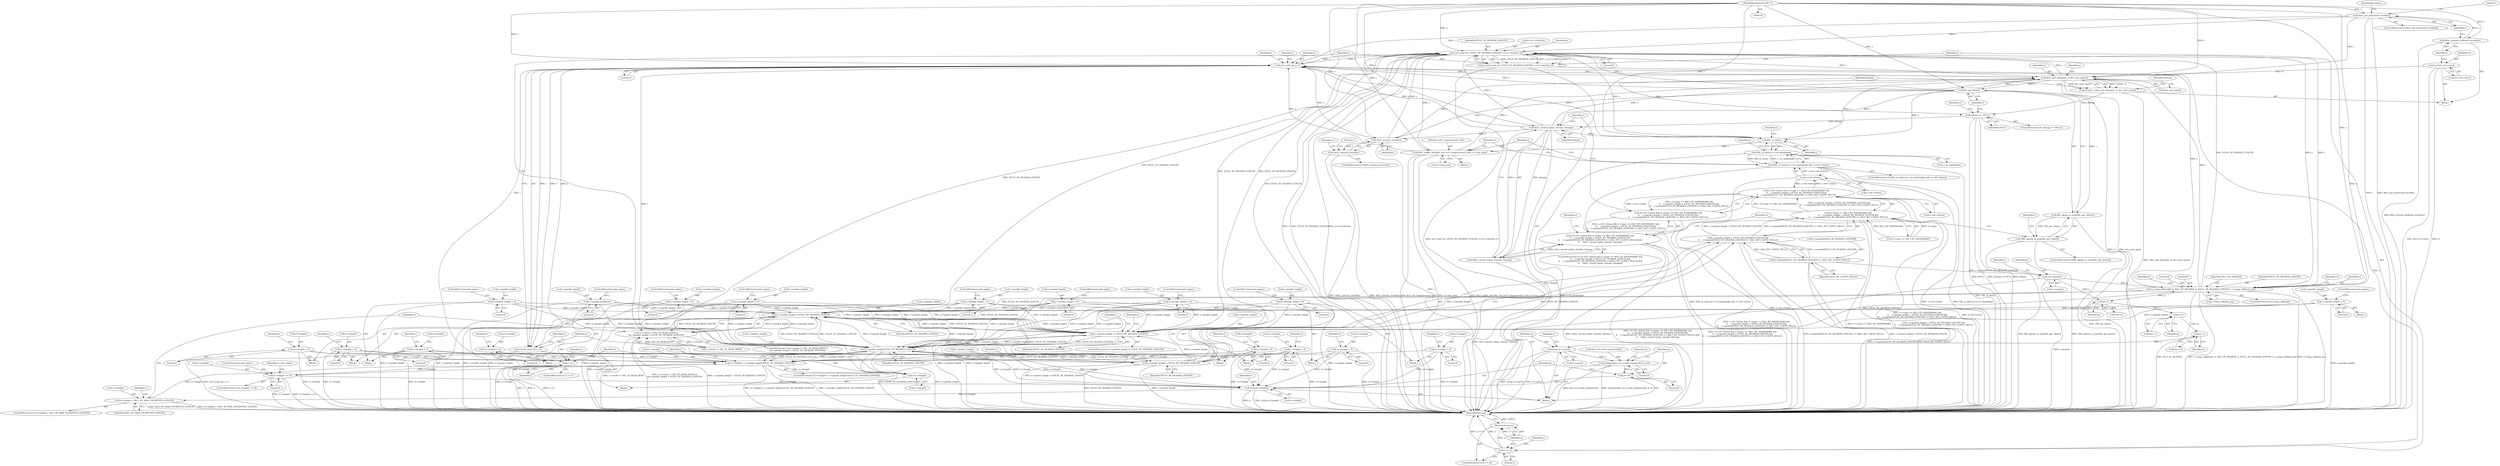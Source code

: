 digraph "1_openssl_103b171d8fc282ef435f8de9afbf7782e312961f_0@API" {
"1000176" [label="(Call,ssl3_read_n(s, DTLS1_RT_HEADER_LENGTH, s->s3->rbuf.len, 0))"];
"1000360" [label="(Call,ssl3_read_n(s,i,i,1))"];
"1000156" [label="(Call,dtls1_get_processed_record(s))"];
"1000153" [label="(Call,dtls1_process_buffered_records(s))"];
"1000131" [label="(MethodParameterIn,SSL *s)"];
"1000220" [label="(Call,s->msg_callback(0, 0, SSL3_RT_HEADER, p, DTLS1_RT_HEADER_LENGTH, s, s->msg_callback_arg))"];
"1000211" [label="(Call,p=s->packet)"];
"1000436" [label="(Call,s->packet[DTLS1_RT_HEADER_LENGTH] == SSL3_MT_CLIENT_HELLO)"];
"1000194" [label="(Call,s->packet_length != DTLS1_RT_HEADER_LENGTH)"];
"1000375" [label="(Call,s->packet_length = 0)"];
"1000200" [label="(Call,s->packet_length = 0)"];
"1000168" [label="(Call,s->packet_length < DTLS1_RT_HEADER_LENGTH)"];
"1000347" [label="(Call,s->packet_length-DTLS1_RT_HEADER_LENGTH)"];
"1000431" [label="(Call,s->packet_length > DTLS1_RT_HEADER_LENGTH)"];
"1000500" [label="(Call,s->packet_length = 0)"];
"1000296" [label="(Call,s->packet_length = 0)"];
"1000516" [label="(Call,s->packet_length = 0)"];
"1000453" [label="(Call,s->packet_length=0)"];
"1000336" [label="(Call,s->packet_length = 0)"];
"1000403" [label="(Call,s->packet_length = 0)"];
"1000318" [label="(Call,s->packet_length = 0)"];
"1000176" [label="(Call,ssl3_read_n(s, DTLS1_RT_HEADER_LENGTH, s->s3->rbuf.len, 0))"];
"1000472" [label="(Call,SSL_in_init(s))"];
"1000412" [label="(Call,SSL_get_rbio(s))"];
"1000388" [label="(Call,dtls1_get_bitmap(s, rr, &is_next_epoch))"];
"1000484" [label="(Call,dtls1_buffer_record(s, &(s->d1->unprocessed_rcds), rr->seq_num))"];
"1000508" [label="(Call,dtls1_process_record(s))"];
"1000444" [label="(Call,dtls1_record_replay_check(s, bitmap))"];
"1000394" [label="(Call,bitmap == NULL)"];
"1000386" [label="(Call,bitmap = dtls1_get_bitmap(s, rr, &is_next_epoch))"];
"1000145" [label="(Call,rr= &(s->s3->rrec))"];
"1000353" [label="(Call,i=rr->length)"];
"1000343" [label="(Call,rr->length > s->packet_length-DTLS1_RT_HEADER_LENGTH)"];
"1000325" [label="(Call,rr->length > SSL3_RT_MAX_ENCRYPTED_LENGTH)"];
"1000273" [label="(Call,n2s(p,rr->length))"];
"1000270" [label="(Call,p+=6)"];
"1000259" [label="(Call,memcpy(&(s->s3->read_sequence[2]), p, 6))"];
"1000254" [label="(Call,n2s(p,rr->epoch))"];
"1000245" [label="(Call,p++)"];
"1000240" [label="(Call,p++)"];
"1000235" [label="(Call,p++)"];
"1000460" [label="(Call,rr->length == 0)"];
"1000291" [label="(Call,rr->length = 0)"];
"1000495" [label="(Call,rr->length = 0)"];
"1000331" [label="(Call,rr->length = 0)"];
"1000448" [label="(Call,rr->length = 0)"];
"1000511" [label="(Call,rr->length = 0)"];
"1000313" [label="(Call,rr->length = 0)"];
"1000398" [label="(Call,rr->length = 0)"];
"1000370" [label="(Call,rr->length = 0)"];
"1000174" [label="(Call,n=ssl3_read_n(s, DTLS1_RT_HEADER_LENGTH, s->s3->rbuf.len, 0))"];
"1000188" [label="(Call,n <= 0)"];
"1000191" [label="(Return,return(n);)"];
"1000162" [label="(Call,(s->rstate != SSL_ST_READ_BODY) ||\n\t\t(s->packet_length < DTLS1_RT_HEADER_LENGTH))"];
"1000358" [label="(Call,n=ssl3_read_n(s,i,i,1))"];
"1000366" [label="(Call,n != i)"];
"1000443" [label="(Call,!dtls1_record_replay_check(s, bitmap))"];
"1000416" [label="(Call,!(s->d1->listen && rr->type == SSL3_RT_HANDSHAKE &&\n\t\t    s->packet_length > DTLS1_RT_HEADER_LENGTH &&\n\t\t    s->packet[DTLS1_RT_HEADER_LENGTH] == SSL3_MT_CLIENT_HELLO) &&\n\t\t    !dtls1_record_replay_check(s, bitmap))"];
"1000471" [label="(Call,SSL_in_init(s) || s->in_handshake)"];
"1000470" [label="(Call,(SSL_in_init(s) || s->in_handshake) && !s->d1->listen)"];
"1000507" [label="(Call,!dtls1_process_record(s))"];
"1000411" [label="(Call,BIO_dgram_is_sctp(SSL_get_rbio(s)))"];
"1000410" [label="(Call,!BIO_dgram_is_sctp(SSL_get_rbio(s)))"];
"1000430" [label="(Call,s->packet_length > DTLS1_RT_HEADER_LENGTH &&\n\t\t    s->packet[DTLS1_RT_HEADER_LENGTH] == SSL3_MT_CLIENT_HELLO)"];
"1000424" [label="(Call,rr->type == SSL3_RT_HANDSHAKE &&\n\t\t    s->packet_length > DTLS1_RT_HEADER_LENGTH &&\n\t\t    s->packet[DTLS1_RT_HEADER_LENGTH] == SSL3_MT_CLIENT_HELLO)"];
"1000418" [label="(Call,s->d1->listen && rr->type == SSL3_RT_HANDSHAKE &&\n\t\t    s->packet_length > DTLS1_RT_HEADER_LENGTH &&\n\t\t    s->packet[DTLS1_RT_HEADER_LENGTH] == SSL3_MT_CLIENT_HELLO)"];
"1000417" [label="(Call,!(s->d1->listen && rr->type == SSL3_RT_HANDSHAKE &&\n\t\t    s->packet_length > DTLS1_RT_HEADER_LENGTH &&\n\t\t    s->packet[DTLS1_RT_HEADER_LENGTH] == SSL3_MT_CLIENT_HELLO))"];
"1000477" [label="(Call,!s->d1->listen)"];
"1000292" [label="(Call,rr->length)"];
"1000509" [label="(Identifier,s)"];
"1000326" [label="(Call,rr->length)"];
"1000467" [label="(Identifier,is_next_epoch)"];
"1000486" [label="(Call,&(s->d1->unprocessed_rcds))"];
"1000445" [label="(Identifier,s)"];
"1000464" [label="(Literal,0)"];
"1000220" [label="(Call,s->msg_callback(0, 0, SSL3_RT_HEADER, p, DTLS1_RT_HEADER_LENGTH, s, s->msg_callback_arg))"];
"1000462" [label="(Identifier,rr)"];
"1000362" [label="(Identifier,i)"];
"1000186" [label="(Literal,0)"];
"1000314" [label="(Call,rr->length)"];
"1000232" [label="(Identifier,rr)"];
"1000273" [label="(Call,n2s(p,rr->length))"];
"1000212" [label="(Identifier,p)"];
"1000386" [label="(Call,bitmap = dtls1_get_bitmap(s, rr, &is_next_epoch))"];
"1000270" [label="(Call,p+=6)"];
"1000380" [label="(ControlStructure,goto again;)"];
"1000301" [label="(ControlStructure,goto again;)"];
"1000213" [label="(Call,s->packet)"];
"1000505" [label="(ControlStructure,goto again;)"];
"1000156" [label="(Call,dtls1_get_processed_record(s))"];
"1000468" [label="(Block,)"];
"1000290" [label="(Block,)"];
"1000271" [label="(Identifier,p)"];
"1000390" [label="(Identifier,rr)"];
"1000404" [label="(Call,s->packet_length)"];
"1000211" [label="(Call,p=s->packet)"];
"1000146" [label="(Identifier,rr)"];
"1000460" [label="(Call,rr->length == 0)"];
"1000178" [label="(Identifier,DTLS1_RT_HEADER_LENGTH)"];
"1000511" [label="(Call,rr->length = 0)"];
"1000240" [label="(Call,p++)"];
"1000402" [label="(Literal,0)"];
"1000410" [label="(Call,!BIO_dgram_is_sctp(SSL_get_rbio(s)))"];
"1000461" [label="(Call,rr->length)"];
"1000344" [label="(Call,rr->length)"];
"1000162" [label="(Call,(s->rstate != SSL_ST_READ_BODY) ||\n\t\t(s->packet_length < DTLS1_RT_HEADER_LENGTH))"];
"1000470" [label="(Call,(SSL_in_init(s) || s->in_handshake) && !s->d1->listen)"];
"1000275" [label="(Call,rr->length)"];
"1000241" [label="(Identifier,p)"];
"1000454" [label="(Call,s->packet_length)"];
"1000195" [label="(Call,s->packet_length)"];
"1000154" [label="(Identifier,s)"];
"1000179" [label="(Call,s->s3->rbuf.len)"];
"1000176" [label="(Call,ssl3_read_n(s, DTLS1_RT_HEADER_LENGTH, s->s3->rbuf.len, 0))"];
"1000510" [label="(Block,)"];
"1000132" [label="(Block,)"];
"1000313" [label="(Call,rr->length = 0)"];
"1000447" [label="(Block,)"];
"1000145" [label="(Call,rr= &(s->s3->rrec))"];
"1000234" [label="(Call,*(p++))"];
"1000431" [label="(Call,s->packet_length > DTLS1_RT_HEADER_LENGTH)"];
"1000484" [label="(Call,dtls1_buffer_record(s, &(s->d1->unprocessed_rcds), rr->seq_num))"];
"1000395" [label="(Identifier,bitmap)"];
"1000379" [label="(Literal,0)"];
"1000352" [label="(Block,)"];
"1000236" [label="(Identifier,p)"];
"1000227" [label="(Call,s->msg_callback_arg)"];
"1000325" [label="(Call,rr->length > SSL3_RT_MAX_ENCRYPTED_LENGTH)"];
"1000512" [label="(Call,rr->length)"];
"1000319" [label="(Call,s->packet_length)"];
"1000495" [label="(Call,rr->length = 0)"];
"1000473" [label="(Identifier,s)"];
"1000335" [label="(Literal,0)"];
"1000177" [label="(Identifier,s)"];
"1000367" [label="(Identifier,n)"];
"1000446" [label="(Identifier,bitmap)"];
"1000297" [label="(Call,s->packet_length)"];
"1000291" [label="(Call,rr->length = 0)"];
"1000331" [label="(Call,rr->length = 0)"];
"1000398" [label="(Call,rr->length = 0)"];
"1000256" [label="(Call,rr->epoch)"];
"1000483" [label="(Block,)"];
"1000496" [label="(Call,rr->length)"];
"1000371" [label="(Call,rr->length)"];
"1000205" [label="(ControlStructure,goto again;)"];
"1000513" [label="(Identifier,rr)"];
"1000458" [label="(ControlStructure,goto again;)"];
"1000323" [label="(ControlStructure,goto again;)"];
"1000443" [label="(Call,!dtls1_record_replay_check(s, bitmap))"];
"1000189" [label="(Identifier,n)"];
"1000453" [label="(Call,s->packet_length=0)"];
"1000520" [label="(Literal,0)"];
"1000340" [label="(Literal,0)"];
"1000432" [label="(Call,s->packet_length)"];
"1000161" [label="(ControlStructure,if (\t(s->rstate != SSL_ST_READ_BODY) ||\n\t\t(s->packet_length < DTLS1_RT_HEADER_LENGTH)))"];
"1000457" [label="(Literal,0)"];
"1000160" [label="(JumpTarget,again:)"];
"1000216" [label="(ControlStructure,if (s->msg_callback))"];
"1000169" [label="(Call,s->packet_length)"];
"1000492" [label="(Call,rr->seq_num)"];
"1000200" [label="(Call,s->packet_length = 0)"];
"1000264" [label="(Identifier,s)"];
"1000477" [label="(Call,!s->d1->listen)"];
"1000245" [label="(Call,p++)"];
"1000375" [label="(Call,s->packet_length = 0)"];
"1000452" [label="(Literal,0)"];
"1000341" [label="(ControlStructure,goto again;)"];
"1000168" [label="(Call,s->packet_length < DTLS1_RT_HEADER_LENGTH)"];
"1000407" [label="(Literal,0)"];
"1000400" [label="(Identifier,rr)"];
"1000244" [label="(Call,*(p++))"];
"1000383" [label="(Identifier,s)"];
"1000272" [label="(Literal,6)"];
"1000226" [label="(Identifier,s)"];
"1000365" [label="(ControlStructure,if ( n != i))"];
"1000343" [label="(Call,rr->length > s->packet_length-DTLS1_RT_HEADER_LENGTH)"];
"1000192" [label="(Identifier,n)"];
"1000260" [label="(Call,&(s->s3->read_sequence[2]))"];
"1000361" [label="(Identifier,s)"];
"1000405" [label="(Identifier,s)"];
"1000521" [label="(ControlStructure,goto again;)"];
"1000351" [label="(Identifier,DTLS1_RT_HEADER_LENGTH)"];
"1000523" [label="(Literal,1)"];
"1000425" [label="(Call,rr->type == SSL3_RT_HANDSHAKE)"];
"1000318" [label="(Call,s->packet_length = 0)"];
"1000296" [label="(Call,s->packet_length = 0)"];
"1000444" [label="(Call,dtls1_record_replay_check(s, bitmap))"];
"1000436" [label="(Call,s->packet[DTLS1_RT_HEADER_LENGTH] == SSL3_MT_CLIENT_HELLO)"];
"1000348" [label="(Call,s->packet_length)"];
"1000497" [label="(Identifier,rr)"];
"1000387" [label="(Identifier,bitmap)"];
"1000175" [label="(Identifier,n)"];
"1000370" [label="(Call,rr->length = 0)"];
"1000224" [label="(Identifier,p)"];
"1000437" [label="(Call,s->packet[DTLS1_RT_HEADER_LENGTH])"];
"1000330" [label="(Block,)"];
"1000345" [label="(Identifier,rr)"];
"1000475" [label="(Identifier,s)"];
"1000281" [label="(Identifier,s)"];
"1000360" [label="(Call,ssl3_read_n(s,i,i,1))"];
"1000372" [label="(Identifier,rr)"];
"1000222" [label="(Literal,0)"];
"1000517" [label="(Call,s->packet_length)"];
"1000448" [label="(Call,rr->length = 0)"];
"1000155" [label="(ControlStructure,if (dtls1_get_processed_record(s)))"];
"1000157" [label="(Identifier,s)"];
"1000204" [label="(Literal,0)"];
"1000485" [label="(Identifier,s)"];
"1000190" [label="(Literal,0)"];
"1000359" [label="(Identifier,n)"];
"1000474" [label="(Call,s->in_handshake)"];
"1000480" [label="(Identifier,s)"];
"1000337" [label="(Call,s->packet_length)"];
"1000465" [label="(ControlStructure,goto again;)"];
"1000449" [label="(Call,rr->length)"];
"1000147" [label="(Call,&(s->s3->rrec))"];
"1000354" [label="(Identifier,i)"];
"1000393" [label="(ControlStructure,if ( bitmap == NULL))"];
"1000376" [label="(Call,s->packet_length)"];
"1000320" [label="(Identifier,s)"];
"1000409" [label="(ControlStructure,if (!BIO_dgram_is_sctp(SSL_get_rbio(s))))"];
"1000153" [label="(Call,dtls1_process_buffered_records(s))"];
"1000300" [label="(Literal,0)"];
"1000131" [label="(MethodParameterIn,SSL *s)"];
"1000421" [label="(Identifier,s)"];
"1000347" [label="(Call,s->packet_length-DTLS1_RT_HEADER_LENGTH)"];
"1000329" [label="(Identifier,SSL3_RT_MAX_ENCRYPTED_LENGTH)"];
"1000269" [label="(Literal,6)"];
"1000338" [label="(Identifier,s)"];
"1000507" [label="(Call,!dtls1_process_record(s))"];
"1000268" [label="(Identifier,p)"];
"1000358" [label="(Call,n=ssl3_read_n(s,i,i,1))"];
"1000368" [label="(Identifier,i)"];
"1000408" [label="(ControlStructure,goto again;)"];
"1000274" [label="(Identifier,p)"];
"1000174" [label="(Call,n=ssl3_read_n(s, DTLS1_RT_HEADER_LENGTH, s->s3->rbuf.len, 0))"];
"1000516" [label="(Call,s->packet_length = 0)"];
"1000524" [label="(MethodReturn,int)"];
"1000417" [label="(Call,!(s->d1->listen && rr->type == SSL3_RT_HANDSHAKE &&\n\t\t    s->packet_length > DTLS1_RT_HEADER_LENGTH &&\n\t\t    s->packet[DTLS1_RT_HEADER_LENGTH] == SSL3_MT_CLIENT_HELLO))"];
"1000317" [label="(Literal,0)"];
"1000336" [label="(Call,s->packet_length = 0)"];
"1000394" [label="(Call,bitmap == NULL)"];
"1000259" [label="(Call,memcpy(&(s->s3->read_sequence[2]), p, 6))"];
"1000208" [label="(Identifier,s)"];
"1000403" [label="(Call,s->packet_length = 0)"];
"1000389" [label="(Identifier,s)"];
"1000342" [label="(ControlStructure,if (rr->length > s->packet_length-DTLS1_RT_HEADER_LENGTH))"];
"1000515" [label="(Literal,0)"];
"1000324" [label="(ControlStructure,if (rr->length > SSL3_RT_MAX_ENCRYPTED_LENGTH))"];
"1000369" [label="(Block,)"];
"1000364" [label="(Literal,1)"];
"1000254" [label="(Call,n2s(p,rr->epoch))"];
"1000439" [label="(Identifier,s)"];
"1000388" [label="(Call,dtls1_get_bitmap(s, rr, &is_next_epoch))"];
"1000188" [label="(Call,n <= 0)"];
"1000198" [label="(Identifier,DTLS1_RT_HEADER_LENGTH)"];
"1000413" [label="(Identifier,s)"];
"1000196" [label="(Identifier,s)"];
"1000355" [label="(Call,rr->length)"];
"1000374" [label="(Literal,0)"];
"1000500" [label="(Call,s->packet_length = 0)"];
"1000221" [label="(Literal,0)"];
"1000246" [label="(Identifier,p)"];
"1000411" [label="(Call,BIO_dgram_is_sctp(SSL_get_rbio(s)))"];
"1000191" [label="(Return,return(n);)"];
"1000424" [label="(Call,rr->type == SSL3_RT_HANDSHAKE &&\n\t\t    s->packet_length > DTLS1_RT_HEADER_LENGTH &&\n\t\t    s->packet[DTLS1_RT_HEADER_LENGTH] == SSL3_MT_CLIENT_HELLO)"];
"1000223" [label="(Identifier,SSL3_RT_HEADER)"];
"1000194" [label="(Call,s->packet_length != DTLS1_RT_HEADER_LENGTH)"];
"1000478" [label="(Call,s->d1->listen)"];
"1000416" [label="(Call,!(s->d1->listen && rr->type == SSL3_RT_HANDSHAKE &&\n\t\t    s->packet_length > DTLS1_RT_HEADER_LENGTH &&\n\t\t    s->packet[DTLS1_RT_HEADER_LENGTH] == SSL3_MT_CLIENT_HELLO) &&\n\t\t    !dtls1_record_replay_check(s, bitmap))"];
"1000332" [label="(Call,rr->length)"];
"1000225" [label="(Identifier,DTLS1_RT_HEADER_LENGTH)"];
"1000518" [label="(Identifier,s)"];
"1000295" [label="(Literal,0)"];
"1000499" [label="(Literal,0)"];
"1000502" [label="(Identifier,s)"];
"1000504" [label="(Literal,0)"];
"1000471" [label="(Call,SSL_in_init(s) || s->in_handshake)"];
"1000353" [label="(Call,i=rr->length)"];
"1000418" [label="(Call,s->d1->listen && rr->type == SSL3_RT_HANDSHAKE &&\n\t\t    s->packet_length > DTLS1_RT_HEADER_LENGTH &&\n\t\t    s->packet[DTLS1_RT_HEADER_LENGTH] == SSL3_MT_CLIENT_HELLO)"];
"1000298" [label="(Identifier,s)"];
"1000312" [label="(Block,)"];
"1000391" [label="(Call,&is_next_epoch)"];
"1000501" [label="(Call,s->packet_length)"];
"1000419" [label="(Call,s->d1->listen)"];
"1000396" [label="(Identifier,NULL)"];
"1000472" [label="(Call,SSL_in_init(s))"];
"1000508" [label="(Call,dtls1_process_record(s))"];
"1000159" [label="(Literal,1)"];
"1000187" [label="(ControlStructure,if (n <= 0))"];
"1000506" [label="(ControlStructure,if (!dtls1_process_record(s)))"];
"1000377" [label="(Identifier,s)"];
"1000255" [label="(Identifier,p)"];
"1000322" [label="(Literal,0)"];
"1000235" [label="(Call,p++)"];
"1000397" [label="(Block,)"];
"1000163" [label="(Call,s->rstate != SSL_ST_READ_BODY)"];
"1000202" [label="(Identifier,s)"];
"1000399" [label="(Call,rr->length)"];
"1000201" [label="(Call,s->packet_length)"];
"1000450" [label="(Identifier,rr)"];
"1000430" [label="(Call,s->packet_length > DTLS1_RT_HEADER_LENGTH &&\n\t\t    s->packet[DTLS1_RT_HEADER_LENGTH] == SSL3_MT_CLIENT_HELLO)"];
"1000412" [label="(Call,SSL_get_rbio(s))"];
"1000469" [label="(ControlStructure,if ((SSL_in_init(s) || s->in_handshake) && !s->d1->listen))"];
"1000455" [label="(Identifier,s)"];
"1000173" [label="(Block,)"];
"1000218" [label="(Identifier,s)"];
"1000333" [label="(Identifier,rr)"];
"1000459" [label="(ControlStructure,if (rr->length == 0))"];
"1000415" [label="(ControlStructure,if (!(s->d1->listen && rr->type == SSL3_RT_HANDSHAKE &&\n\t\t    s->packet_length > DTLS1_RT_HEADER_LENGTH &&\n\t\t    s->packet[DTLS1_RT_HEADER_LENGTH] == SSL3_MT_CLIENT_HELLO) &&\n\t\t    !dtls1_record_replay_check(s, bitmap)))"];
"1000442" [label="(Identifier,SSL3_MT_CLIENT_HELLO)"];
"1000172" [label="(Identifier,DTLS1_RT_HEADER_LENGTH)"];
"1000199" [label="(Block,)"];
"1000363" [label="(Identifier,i)"];
"1000193" [label="(ControlStructure,if (s->packet_length != DTLS1_RT_HEADER_LENGTH))"];
"1000435" [label="(Identifier,DTLS1_RT_HEADER_LENGTH)"];
"1000239" [label="(Call,*(p++))"];
"1000366" [label="(Call,n != i)"];
"1000176" -> "1000174"  [label="AST: "];
"1000176" -> "1000186"  [label="CFG: "];
"1000177" -> "1000176"  [label="AST: "];
"1000178" -> "1000176"  [label="AST: "];
"1000179" -> "1000176"  [label="AST: "];
"1000186" -> "1000176"  [label="AST: "];
"1000174" -> "1000176"  [label="CFG: "];
"1000176" -> "1000524"  [label="DDG: DTLS1_RT_HEADER_LENGTH"];
"1000176" -> "1000524"  [label="DDG: s->s3->rbuf.len"];
"1000176" -> "1000524"  [label="DDG: s"];
"1000176" -> "1000174"  [label="DDG: s"];
"1000176" -> "1000174"  [label="DDG: DTLS1_RT_HEADER_LENGTH"];
"1000176" -> "1000174"  [label="DDG: s->s3->rbuf.len"];
"1000176" -> "1000174"  [label="DDG: 0"];
"1000360" -> "1000176"  [label="DDG: s"];
"1000156" -> "1000176"  [label="DDG: s"];
"1000220" -> "1000176"  [label="DDG: s"];
"1000220" -> "1000176"  [label="DDG: DTLS1_RT_HEADER_LENGTH"];
"1000472" -> "1000176"  [label="DDG: s"];
"1000484" -> "1000176"  [label="DDG: s"];
"1000508" -> "1000176"  [label="DDG: s"];
"1000388" -> "1000176"  [label="DDG: s"];
"1000412" -> "1000176"  [label="DDG: s"];
"1000444" -> "1000176"  [label="DDG: s"];
"1000131" -> "1000176"  [label="DDG: s"];
"1000347" -> "1000176"  [label="DDG: DTLS1_RT_HEADER_LENGTH"];
"1000431" -> "1000176"  [label="DDG: DTLS1_RT_HEADER_LENGTH"];
"1000194" -> "1000176"  [label="DDG: DTLS1_RT_HEADER_LENGTH"];
"1000168" -> "1000176"  [label="DDG: DTLS1_RT_HEADER_LENGTH"];
"1000176" -> "1000194"  [label="DDG: DTLS1_RT_HEADER_LENGTH"];
"1000176" -> "1000220"  [label="DDG: s"];
"1000176" -> "1000360"  [label="DDG: s"];
"1000176" -> "1000388"  [label="DDG: s"];
"1000360" -> "1000358"  [label="AST: "];
"1000360" -> "1000364"  [label="CFG: "];
"1000361" -> "1000360"  [label="AST: "];
"1000362" -> "1000360"  [label="AST: "];
"1000363" -> "1000360"  [label="AST: "];
"1000364" -> "1000360"  [label="AST: "];
"1000358" -> "1000360"  [label="CFG: "];
"1000360" -> "1000358"  [label="DDG: s"];
"1000360" -> "1000358"  [label="DDG: i"];
"1000360" -> "1000358"  [label="DDG: 1"];
"1000156" -> "1000360"  [label="DDG: s"];
"1000220" -> "1000360"  [label="DDG: s"];
"1000472" -> "1000360"  [label="DDG: s"];
"1000484" -> "1000360"  [label="DDG: s"];
"1000508" -> "1000360"  [label="DDG: s"];
"1000388" -> "1000360"  [label="DDG: s"];
"1000412" -> "1000360"  [label="DDG: s"];
"1000444" -> "1000360"  [label="DDG: s"];
"1000131" -> "1000360"  [label="DDG: s"];
"1000353" -> "1000360"  [label="DDG: i"];
"1000360" -> "1000366"  [label="DDG: i"];
"1000360" -> "1000388"  [label="DDG: s"];
"1000156" -> "1000155"  [label="AST: "];
"1000156" -> "1000157"  [label="CFG: "];
"1000157" -> "1000156"  [label="AST: "];
"1000159" -> "1000156"  [label="CFG: "];
"1000160" -> "1000156"  [label="CFG: "];
"1000156" -> "1000524"  [label="DDG: s"];
"1000156" -> "1000524"  [label="DDG: dtls1_get_processed_record(s)"];
"1000153" -> "1000156"  [label="DDG: s"];
"1000131" -> "1000156"  [label="DDG: s"];
"1000156" -> "1000388"  [label="DDG: s"];
"1000153" -> "1000132"  [label="AST: "];
"1000153" -> "1000154"  [label="CFG: "];
"1000154" -> "1000153"  [label="AST: "];
"1000157" -> "1000153"  [label="CFG: "];
"1000153" -> "1000524"  [label="DDG: dtls1_process_buffered_records(s)"];
"1000131" -> "1000153"  [label="DDG: s"];
"1000131" -> "1000130"  [label="AST: "];
"1000131" -> "1000524"  [label="DDG: s"];
"1000131" -> "1000220"  [label="DDG: s"];
"1000131" -> "1000388"  [label="DDG: s"];
"1000131" -> "1000412"  [label="DDG: s"];
"1000131" -> "1000444"  [label="DDG: s"];
"1000131" -> "1000472"  [label="DDG: s"];
"1000131" -> "1000484"  [label="DDG: s"];
"1000131" -> "1000508"  [label="DDG: s"];
"1000220" -> "1000216"  [label="AST: "];
"1000220" -> "1000227"  [label="CFG: "];
"1000221" -> "1000220"  [label="AST: "];
"1000222" -> "1000220"  [label="AST: "];
"1000223" -> "1000220"  [label="AST: "];
"1000224" -> "1000220"  [label="AST: "];
"1000225" -> "1000220"  [label="AST: "];
"1000226" -> "1000220"  [label="AST: "];
"1000227" -> "1000220"  [label="AST: "];
"1000232" -> "1000220"  [label="CFG: "];
"1000220" -> "1000524"  [label="DDG: s->msg_callback_arg"];
"1000220" -> "1000524"  [label="DDG: SSL3_RT_HEADER"];
"1000220" -> "1000524"  [label="DDG: s->msg_callback(0, 0, SSL3_RT_HEADER, p, DTLS1_RT_HEADER_LENGTH, s, s->msg_callback_arg)"];
"1000220" -> "1000168"  [label="DDG: DTLS1_RT_HEADER_LENGTH"];
"1000211" -> "1000220"  [label="DDG: p"];
"1000194" -> "1000220"  [label="DDG: DTLS1_RT_HEADER_LENGTH"];
"1000220" -> "1000235"  [label="DDG: p"];
"1000220" -> "1000347"  [label="DDG: DTLS1_RT_HEADER_LENGTH"];
"1000220" -> "1000388"  [label="DDG: s"];
"1000211" -> "1000173"  [label="AST: "];
"1000211" -> "1000213"  [label="CFG: "];
"1000212" -> "1000211"  [label="AST: "];
"1000213" -> "1000211"  [label="AST: "];
"1000218" -> "1000211"  [label="CFG: "];
"1000211" -> "1000524"  [label="DDG: s->packet"];
"1000436" -> "1000211"  [label="DDG: s->packet[DTLS1_RT_HEADER_LENGTH]"];
"1000211" -> "1000235"  [label="DDG: p"];
"1000436" -> "1000430"  [label="AST: "];
"1000436" -> "1000442"  [label="CFG: "];
"1000437" -> "1000436"  [label="AST: "];
"1000442" -> "1000436"  [label="AST: "];
"1000430" -> "1000436"  [label="CFG: "];
"1000436" -> "1000524"  [label="DDG: SSL3_MT_CLIENT_HELLO"];
"1000436" -> "1000524"  [label="DDG: s->packet[DTLS1_RT_HEADER_LENGTH]"];
"1000436" -> "1000430"  [label="DDG: s->packet[DTLS1_RT_HEADER_LENGTH]"];
"1000436" -> "1000430"  [label="DDG: SSL3_MT_CLIENT_HELLO"];
"1000194" -> "1000193"  [label="AST: "];
"1000194" -> "1000198"  [label="CFG: "];
"1000195" -> "1000194"  [label="AST: "];
"1000198" -> "1000194"  [label="AST: "];
"1000202" -> "1000194"  [label="CFG: "];
"1000208" -> "1000194"  [label="CFG: "];
"1000194" -> "1000524"  [label="DDG: s->packet_length != DTLS1_RT_HEADER_LENGTH"];
"1000194" -> "1000168"  [label="DDG: DTLS1_RT_HEADER_LENGTH"];
"1000375" -> "1000194"  [label="DDG: s->packet_length"];
"1000200" -> "1000194"  [label="DDG: s->packet_length"];
"1000168" -> "1000194"  [label="DDG: s->packet_length"];
"1000347" -> "1000194"  [label="DDG: s->packet_length"];
"1000431" -> "1000194"  [label="DDG: s->packet_length"];
"1000500" -> "1000194"  [label="DDG: s->packet_length"];
"1000296" -> "1000194"  [label="DDG: s->packet_length"];
"1000516" -> "1000194"  [label="DDG: s->packet_length"];
"1000453" -> "1000194"  [label="DDG: s->packet_length"];
"1000336" -> "1000194"  [label="DDG: s->packet_length"];
"1000403" -> "1000194"  [label="DDG: s->packet_length"];
"1000318" -> "1000194"  [label="DDG: s->packet_length"];
"1000194" -> "1000347"  [label="DDG: s->packet_length"];
"1000194" -> "1000347"  [label="DDG: DTLS1_RT_HEADER_LENGTH"];
"1000375" -> "1000369"  [label="AST: "];
"1000375" -> "1000379"  [label="CFG: "];
"1000376" -> "1000375"  [label="AST: "];
"1000379" -> "1000375"  [label="AST: "];
"1000380" -> "1000375"  [label="CFG: "];
"1000375" -> "1000524"  [label="DDG: s->packet_length"];
"1000375" -> "1000168"  [label="DDG: s->packet_length"];
"1000375" -> "1000347"  [label="DDG: s->packet_length"];
"1000200" -> "1000199"  [label="AST: "];
"1000200" -> "1000204"  [label="CFG: "];
"1000201" -> "1000200"  [label="AST: "];
"1000204" -> "1000200"  [label="AST: "];
"1000205" -> "1000200"  [label="CFG: "];
"1000200" -> "1000524"  [label="DDG: s->packet_length"];
"1000200" -> "1000168"  [label="DDG: s->packet_length"];
"1000200" -> "1000347"  [label="DDG: s->packet_length"];
"1000168" -> "1000162"  [label="AST: "];
"1000168" -> "1000172"  [label="CFG: "];
"1000169" -> "1000168"  [label="AST: "];
"1000172" -> "1000168"  [label="AST: "];
"1000162" -> "1000168"  [label="CFG: "];
"1000168" -> "1000524"  [label="DDG: s->packet_length"];
"1000168" -> "1000162"  [label="DDG: s->packet_length"];
"1000168" -> "1000162"  [label="DDG: DTLS1_RT_HEADER_LENGTH"];
"1000347" -> "1000168"  [label="DDG: s->packet_length"];
"1000347" -> "1000168"  [label="DDG: DTLS1_RT_HEADER_LENGTH"];
"1000431" -> "1000168"  [label="DDG: s->packet_length"];
"1000431" -> "1000168"  [label="DDG: DTLS1_RT_HEADER_LENGTH"];
"1000500" -> "1000168"  [label="DDG: s->packet_length"];
"1000296" -> "1000168"  [label="DDG: s->packet_length"];
"1000516" -> "1000168"  [label="DDG: s->packet_length"];
"1000453" -> "1000168"  [label="DDG: s->packet_length"];
"1000336" -> "1000168"  [label="DDG: s->packet_length"];
"1000403" -> "1000168"  [label="DDG: s->packet_length"];
"1000318" -> "1000168"  [label="DDG: s->packet_length"];
"1000168" -> "1000347"  [label="DDG: s->packet_length"];
"1000168" -> "1000347"  [label="DDG: DTLS1_RT_HEADER_LENGTH"];
"1000347" -> "1000343"  [label="AST: "];
"1000347" -> "1000351"  [label="CFG: "];
"1000348" -> "1000347"  [label="AST: "];
"1000351" -> "1000347"  [label="AST: "];
"1000343" -> "1000347"  [label="CFG: "];
"1000347" -> "1000524"  [label="DDG: DTLS1_RT_HEADER_LENGTH"];
"1000347" -> "1000524"  [label="DDG: s->packet_length"];
"1000347" -> "1000343"  [label="DDG: s->packet_length"];
"1000347" -> "1000343"  [label="DDG: DTLS1_RT_HEADER_LENGTH"];
"1000431" -> "1000347"  [label="DDG: s->packet_length"];
"1000431" -> "1000347"  [label="DDG: DTLS1_RT_HEADER_LENGTH"];
"1000500" -> "1000347"  [label="DDG: s->packet_length"];
"1000296" -> "1000347"  [label="DDG: s->packet_length"];
"1000516" -> "1000347"  [label="DDG: s->packet_length"];
"1000453" -> "1000347"  [label="DDG: s->packet_length"];
"1000336" -> "1000347"  [label="DDG: s->packet_length"];
"1000403" -> "1000347"  [label="DDG: s->packet_length"];
"1000318" -> "1000347"  [label="DDG: s->packet_length"];
"1000347" -> "1000431"  [label="DDG: s->packet_length"];
"1000347" -> "1000431"  [label="DDG: DTLS1_RT_HEADER_LENGTH"];
"1000431" -> "1000430"  [label="AST: "];
"1000431" -> "1000435"  [label="CFG: "];
"1000432" -> "1000431"  [label="AST: "];
"1000435" -> "1000431"  [label="AST: "];
"1000439" -> "1000431"  [label="CFG: "];
"1000430" -> "1000431"  [label="CFG: "];
"1000431" -> "1000524"  [label="DDG: s->packet_length"];
"1000431" -> "1000524"  [label="DDG: DTLS1_RT_HEADER_LENGTH"];
"1000431" -> "1000430"  [label="DDG: s->packet_length"];
"1000431" -> "1000430"  [label="DDG: DTLS1_RT_HEADER_LENGTH"];
"1000500" -> "1000468"  [label="AST: "];
"1000500" -> "1000504"  [label="CFG: "];
"1000501" -> "1000500"  [label="AST: "];
"1000504" -> "1000500"  [label="AST: "];
"1000505" -> "1000500"  [label="CFG: "];
"1000500" -> "1000524"  [label="DDG: s->packet_length"];
"1000296" -> "1000290"  [label="AST: "];
"1000296" -> "1000300"  [label="CFG: "];
"1000297" -> "1000296"  [label="AST: "];
"1000300" -> "1000296"  [label="AST: "];
"1000301" -> "1000296"  [label="CFG: "];
"1000296" -> "1000524"  [label="DDG: s->packet_length"];
"1000516" -> "1000510"  [label="AST: "];
"1000516" -> "1000520"  [label="CFG: "];
"1000517" -> "1000516"  [label="AST: "];
"1000520" -> "1000516"  [label="AST: "];
"1000521" -> "1000516"  [label="CFG: "];
"1000516" -> "1000524"  [label="DDG: s->packet_length"];
"1000453" -> "1000447"  [label="AST: "];
"1000453" -> "1000457"  [label="CFG: "];
"1000454" -> "1000453"  [label="AST: "];
"1000457" -> "1000453"  [label="AST: "];
"1000458" -> "1000453"  [label="CFG: "];
"1000453" -> "1000524"  [label="DDG: s->packet_length"];
"1000336" -> "1000330"  [label="AST: "];
"1000336" -> "1000340"  [label="CFG: "];
"1000337" -> "1000336"  [label="AST: "];
"1000340" -> "1000336"  [label="AST: "];
"1000341" -> "1000336"  [label="CFG: "];
"1000336" -> "1000524"  [label="DDG: s->packet_length"];
"1000403" -> "1000397"  [label="AST: "];
"1000403" -> "1000407"  [label="CFG: "];
"1000404" -> "1000403"  [label="AST: "];
"1000407" -> "1000403"  [label="AST: "];
"1000408" -> "1000403"  [label="CFG: "];
"1000403" -> "1000524"  [label="DDG: s->packet_length"];
"1000318" -> "1000312"  [label="AST: "];
"1000318" -> "1000322"  [label="CFG: "];
"1000319" -> "1000318"  [label="AST: "];
"1000322" -> "1000318"  [label="AST: "];
"1000323" -> "1000318"  [label="CFG: "];
"1000318" -> "1000524"  [label="DDG: s->packet_length"];
"1000472" -> "1000471"  [label="AST: "];
"1000472" -> "1000473"  [label="CFG: "];
"1000473" -> "1000472"  [label="AST: "];
"1000475" -> "1000472"  [label="CFG: "];
"1000471" -> "1000472"  [label="CFG: "];
"1000472" -> "1000388"  [label="DDG: s"];
"1000472" -> "1000471"  [label="DDG: s"];
"1000412" -> "1000472"  [label="DDG: s"];
"1000444" -> "1000472"  [label="DDG: s"];
"1000472" -> "1000484"  [label="DDG: s"];
"1000412" -> "1000411"  [label="AST: "];
"1000412" -> "1000413"  [label="CFG: "];
"1000413" -> "1000412"  [label="AST: "];
"1000411" -> "1000412"  [label="CFG: "];
"1000412" -> "1000388"  [label="DDG: s"];
"1000412" -> "1000411"  [label="DDG: s"];
"1000388" -> "1000412"  [label="DDG: s"];
"1000412" -> "1000444"  [label="DDG: s"];
"1000412" -> "1000508"  [label="DDG: s"];
"1000388" -> "1000386"  [label="AST: "];
"1000388" -> "1000391"  [label="CFG: "];
"1000389" -> "1000388"  [label="AST: "];
"1000390" -> "1000388"  [label="AST: "];
"1000391" -> "1000388"  [label="AST: "];
"1000386" -> "1000388"  [label="CFG: "];
"1000388" -> "1000524"  [label="DDG: rr"];
"1000388" -> "1000524"  [label="DDG: &is_next_epoch"];
"1000388" -> "1000386"  [label="DDG: s"];
"1000388" -> "1000386"  [label="DDG: rr"];
"1000388" -> "1000386"  [label="DDG: &is_next_epoch"];
"1000484" -> "1000388"  [label="DDG: s"];
"1000508" -> "1000388"  [label="DDG: s"];
"1000444" -> "1000388"  [label="DDG: s"];
"1000145" -> "1000388"  [label="DDG: rr"];
"1000484" -> "1000483"  [label="AST: "];
"1000484" -> "1000492"  [label="CFG: "];
"1000485" -> "1000484"  [label="AST: "];
"1000486" -> "1000484"  [label="AST: "];
"1000492" -> "1000484"  [label="AST: "];
"1000497" -> "1000484"  [label="CFG: "];
"1000484" -> "1000524"  [label="DDG: &(s->d1->unprocessed_rcds)"];
"1000484" -> "1000524"  [label="DDG: rr->seq_num"];
"1000484" -> "1000524"  [label="DDG: dtls1_buffer_record(s, &(s->d1->unprocessed_rcds), rr->seq_num)"];
"1000508" -> "1000507"  [label="AST: "];
"1000508" -> "1000509"  [label="CFG: "];
"1000509" -> "1000508"  [label="AST: "];
"1000507" -> "1000508"  [label="CFG: "];
"1000508" -> "1000524"  [label="DDG: s"];
"1000508" -> "1000507"  [label="DDG: s"];
"1000444" -> "1000508"  [label="DDG: s"];
"1000444" -> "1000443"  [label="AST: "];
"1000444" -> "1000446"  [label="CFG: "];
"1000445" -> "1000444"  [label="AST: "];
"1000446" -> "1000444"  [label="AST: "];
"1000443" -> "1000444"  [label="CFG: "];
"1000444" -> "1000524"  [label="DDG: bitmap"];
"1000444" -> "1000443"  [label="DDG: s"];
"1000444" -> "1000443"  [label="DDG: bitmap"];
"1000394" -> "1000444"  [label="DDG: bitmap"];
"1000394" -> "1000393"  [label="AST: "];
"1000394" -> "1000396"  [label="CFG: "];
"1000395" -> "1000394"  [label="AST: "];
"1000396" -> "1000394"  [label="AST: "];
"1000400" -> "1000394"  [label="CFG: "];
"1000413" -> "1000394"  [label="CFG: "];
"1000394" -> "1000524"  [label="DDG: NULL"];
"1000394" -> "1000524"  [label="DDG: bitmap == NULL"];
"1000394" -> "1000524"  [label="DDG: bitmap"];
"1000386" -> "1000394"  [label="DDG: bitmap"];
"1000386" -> "1000132"  [label="AST: "];
"1000387" -> "1000386"  [label="AST: "];
"1000395" -> "1000386"  [label="CFG: "];
"1000386" -> "1000524"  [label="DDG: dtls1_get_bitmap(s, rr, &is_next_epoch)"];
"1000145" -> "1000132"  [label="AST: "];
"1000145" -> "1000147"  [label="CFG: "];
"1000146" -> "1000145"  [label="AST: "];
"1000147" -> "1000145"  [label="AST: "];
"1000154" -> "1000145"  [label="CFG: "];
"1000145" -> "1000524"  [label="DDG: rr"];
"1000145" -> "1000524"  [label="DDG: &(s->s3->rrec)"];
"1000353" -> "1000352"  [label="AST: "];
"1000353" -> "1000355"  [label="CFG: "];
"1000354" -> "1000353"  [label="AST: "];
"1000355" -> "1000353"  [label="AST: "];
"1000359" -> "1000353"  [label="CFG: "];
"1000343" -> "1000353"  [label="DDG: rr->length"];
"1000343" -> "1000342"  [label="AST: "];
"1000344" -> "1000343"  [label="AST: "];
"1000354" -> "1000343"  [label="CFG: "];
"1000383" -> "1000343"  [label="CFG: "];
"1000343" -> "1000524"  [label="DDG: rr->length > s->packet_length-DTLS1_RT_HEADER_LENGTH"];
"1000343" -> "1000524"  [label="DDG: s->packet_length-DTLS1_RT_HEADER_LENGTH"];
"1000325" -> "1000343"  [label="DDG: rr->length"];
"1000460" -> "1000343"  [label="DDG: rr->length"];
"1000291" -> "1000343"  [label="DDG: rr->length"];
"1000495" -> "1000343"  [label="DDG: rr->length"];
"1000331" -> "1000343"  [label="DDG: rr->length"];
"1000448" -> "1000343"  [label="DDG: rr->length"];
"1000511" -> "1000343"  [label="DDG: rr->length"];
"1000313" -> "1000343"  [label="DDG: rr->length"];
"1000398" -> "1000343"  [label="DDG: rr->length"];
"1000370" -> "1000343"  [label="DDG: rr->length"];
"1000343" -> "1000460"  [label="DDG: rr->length"];
"1000325" -> "1000324"  [label="AST: "];
"1000325" -> "1000329"  [label="CFG: "];
"1000326" -> "1000325"  [label="AST: "];
"1000329" -> "1000325"  [label="AST: "];
"1000333" -> "1000325"  [label="CFG: "];
"1000345" -> "1000325"  [label="CFG: "];
"1000325" -> "1000524"  [label="DDG: SSL3_RT_MAX_ENCRYPTED_LENGTH"];
"1000325" -> "1000524"  [label="DDG: rr->length > SSL3_RT_MAX_ENCRYPTED_LENGTH"];
"1000273" -> "1000325"  [label="DDG: rr->length"];
"1000273" -> "1000173"  [label="AST: "];
"1000273" -> "1000275"  [label="CFG: "];
"1000274" -> "1000273"  [label="AST: "];
"1000275" -> "1000273"  [label="AST: "];
"1000281" -> "1000273"  [label="CFG: "];
"1000273" -> "1000524"  [label="DDG: p"];
"1000273" -> "1000524"  [label="DDG: n2s(p,rr->length)"];
"1000270" -> "1000273"  [label="DDG: p"];
"1000460" -> "1000273"  [label="DDG: rr->length"];
"1000291" -> "1000273"  [label="DDG: rr->length"];
"1000495" -> "1000273"  [label="DDG: rr->length"];
"1000331" -> "1000273"  [label="DDG: rr->length"];
"1000448" -> "1000273"  [label="DDG: rr->length"];
"1000511" -> "1000273"  [label="DDG: rr->length"];
"1000313" -> "1000273"  [label="DDG: rr->length"];
"1000398" -> "1000273"  [label="DDG: rr->length"];
"1000370" -> "1000273"  [label="DDG: rr->length"];
"1000270" -> "1000173"  [label="AST: "];
"1000270" -> "1000272"  [label="CFG: "];
"1000271" -> "1000270"  [label="AST: "];
"1000272" -> "1000270"  [label="AST: "];
"1000274" -> "1000270"  [label="CFG: "];
"1000259" -> "1000270"  [label="DDG: p"];
"1000259" -> "1000173"  [label="AST: "];
"1000259" -> "1000269"  [label="CFG: "];
"1000260" -> "1000259"  [label="AST: "];
"1000268" -> "1000259"  [label="AST: "];
"1000269" -> "1000259"  [label="AST: "];
"1000271" -> "1000259"  [label="CFG: "];
"1000259" -> "1000524"  [label="DDG: memcpy(&(s->s3->read_sequence[2]), p, 6)"];
"1000259" -> "1000524"  [label="DDG: &(s->s3->read_sequence[2])"];
"1000254" -> "1000259"  [label="DDG: p"];
"1000254" -> "1000173"  [label="AST: "];
"1000254" -> "1000256"  [label="CFG: "];
"1000255" -> "1000254"  [label="AST: "];
"1000256" -> "1000254"  [label="AST: "];
"1000264" -> "1000254"  [label="CFG: "];
"1000254" -> "1000524"  [label="DDG: n2s(p,rr->epoch)"];
"1000254" -> "1000524"  [label="DDG: rr->epoch"];
"1000245" -> "1000254"  [label="DDG: p"];
"1000245" -> "1000244"  [label="AST: "];
"1000245" -> "1000246"  [label="CFG: "];
"1000246" -> "1000245"  [label="AST: "];
"1000244" -> "1000245"  [label="CFG: "];
"1000240" -> "1000245"  [label="DDG: p"];
"1000240" -> "1000239"  [label="AST: "];
"1000240" -> "1000241"  [label="CFG: "];
"1000241" -> "1000240"  [label="AST: "];
"1000239" -> "1000240"  [label="CFG: "];
"1000235" -> "1000240"  [label="DDG: p"];
"1000235" -> "1000234"  [label="AST: "];
"1000235" -> "1000236"  [label="CFG: "];
"1000236" -> "1000235"  [label="AST: "];
"1000234" -> "1000235"  [label="CFG: "];
"1000460" -> "1000459"  [label="AST: "];
"1000460" -> "1000464"  [label="CFG: "];
"1000461" -> "1000460"  [label="AST: "];
"1000464" -> "1000460"  [label="AST: "];
"1000465" -> "1000460"  [label="CFG: "];
"1000467" -> "1000460"  [label="CFG: "];
"1000460" -> "1000524"  [label="DDG: rr->length"];
"1000460" -> "1000524"  [label="DDG: rr->length == 0"];
"1000291" -> "1000290"  [label="AST: "];
"1000291" -> "1000295"  [label="CFG: "];
"1000292" -> "1000291"  [label="AST: "];
"1000295" -> "1000291"  [label="AST: "];
"1000298" -> "1000291"  [label="CFG: "];
"1000291" -> "1000524"  [label="DDG: rr->length"];
"1000495" -> "1000468"  [label="AST: "];
"1000495" -> "1000499"  [label="CFG: "];
"1000496" -> "1000495"  [label="AST: "];
"1000499" -> "1000495"  [label="AST: "];
"1000502" -> "1000495"  [label="CFG: "];
"1000495" -> "1000524"  [label="DDG: rr->length"];
"1000331" -> "1000330"  [label="AST: "];
"1000331" -> "1000335"  [label="CFG: "];
"1000332" -> "1000331"  [label="AST: "];
"1000335" -> "1000331"  [label="AST: "];
"1000338" -> "1000331"  [label="CFG: "];
"1000331" -> "1000524"  [label="DDG: rr->length"];
"1000448" -> "1000447"  [label="AST: "];
"1000448" -> "1000452"  [label="CFG: "];
"1000449" -> "1000448"  [label="AST: "];
"1000452" -> "1000448"  [label="AST: "];
"1000455" -> "1000448"  [label="CFG: "];
"1000448" -> "1000524"  [label="DDG: rr->length"];
"1000511" -> "1000510"  [label="AST: "];
"1000511" -> "1000515"  [label="CFG: "];
"1000512" -> "1000511"  [label="AST: "];
"1000515" -> "1000511"  [label="AST: "];
"1000518" -> "1000511"  [label="CFG: "];
"1000511" -> "1000524"  [label="DDG: rr->length"];
"1000313" -> "1000312"  [label="AST: "];
"1000313" -> "1000317"  [label="CFG: "];
"1000314" -> "1000313"  [label="AST: "];
"1000317" -> "1000313"  [label="AST: "];
"1000320" -> "1000313"  [label="CFG: "];
"1000313" -> "1000524"  [label="DDG: rr->length"];
"1000398" -> "1000397"  [label="AST: "];
"1000398" -> "1000402"  [label="CFG: "];
"1000399" -> "1000398"  [label="AST: "];
"1000402" -> "1000398"  [label="AST: "];
"1000405" -> "1000398"  [label="CFG: "];
"1000398" -> "1000524"  [label="DDG: rr->length"];
"1000370" -> "1000369"  [label="AST: "];
"1000370" -> "1000374"  [label="CFG: "];
"1000371" -> "1000370"  [label="AST: "];
"1000374" -> "1000370"  [label="AST: "];
"1000377" -> "1000370"  [label="CFG: "];
"1000370" -> "1000524"  [label="DDG: rr->length"];
"1000174" -> "1000173"  [label="AST: "];
"1000175" -> "1000174"  [label="AST: "];
"1000189" -> "1000174"  [label="CFG: "];
"1000174" -> "1000524"  [label="DDG: ssl3_read_n(s, DTLS1_RT_HEADER_LENGTH, s->s3->rbuf.len, 0)"];
"1000174" -> "1000188"  [label="DDG: n"];
"1000188" -> "1000187"  [label="AST: "];
"1000188" -> "1000190"  [label="CFG: "];
"1000189" -> "1000188"  [label="AST: "];
"1000190" -> "1000188"  [label="AST: "];
"1000192" -> "1000188"  [label="CFG: "];
"1000196" -> "1000188"  [label="CFG: "];
"1000188" -> "1000524"  [label="DDG: n <= 0"];
"1000188" -> "1000524"  [label="DDG: n"];
"1000188" -> "1000191"  [label="DDG: n"];
"1000191" -> "1000187"  [label="AST: "];
"1000191" -> "1000192"  [label="CFG: "];
"1000192" -> "1000191"  [label="AST: "];
"1000524" -> "1000191"  [label="CFG: "];
"1000191" -> "1000524"  [label="DDG: <RET>"];
"1000192" -> "1000191"  [label="DDG: n"];
"1000162" -> "1000161"  [label="AST: "];
"1000162" -> "1000163"  [label="CFG: "];
"1000163" -> "1000162"  [label="AST: "];
"1000175" -> "1000162"  [label="CFG: "];
"1000345" -> "1000162"  [label="CFG: "];
"1000162" -> "1000524"  [label="DDG: s->packet_length < DTLS1_RT_HEADER_LENGTH"];
"1000162" -> "1000524"  [label="DDG: s->rstate != SSL_ST_READ_BODY"];
"1000162" -> "1000524"  [label="DDG: (s->rstate != SSL_ST_READ_BODY) ||\n\t\t(s->packet_length < DTLS1_RT_HEADER_LENGTH)"];
"1000163" -> "1000162"  [label="DDG: s->rstate"];
"1000163" -> "1000162"  [label="DDG: SSL_ST_READ_BODY"];
"1000358" -> "1000352"  [label="AST: "];
"1000359" -> "1000358"  [label="AST: "];
"1000367" -> "1000358"  [label="CFG: "];
"1000358" -> "1000524"  [label="DDG: ssl3_read_n(s,i,i,1)"];
"1000358" -> "1000366"  [label="DDG: n"];
"1000366" -> "1000365"  [label="AST: "];
"1000366" -> "1000368"  [label="CFG: "];
"1000367" -> "1000366"  [label="AST: "];
"1000368" -> "1000366"  [label="AST: "];
"1000372" -> "1000366"  [label="CFG: "];
"1000383" -> "1000366"  [label="CFG: "];
"1000366" -> "1000524"  [label="DDG: i"];
"1000366" -> "1000524"  [label="DDG: n"];
"1000366" -> "1000524"  [label="DDG: n != i"];
"1000443" -> "1000416"  [label="AST: "];
"1000416" -> "1000443"  [label="CFG: "];
"1000443" -> "1000524"  [label="DDG: dtls1_record_replay_check(s, bitmap)"];
"1000443" -> "1000416"  [label="DDG: dtls1_record_replay_check(s, bitmap)"];
"1000416" -> "1000415"  [label="AST: "];
"1000416" -> "1000417"  [label="CFG: "];
"1000417" -> "1000416"  [label="AST: "];
"1000450" -> "1000416"  [label="CFG: "];
"1000462" -> "1000416"  [label="CFG: "];
"1000416" -> "1000524"  [label="DDG: !dtls1_record_replay_check(s, bitmap)"];
"1000416" -> "1000524"  [label="DDG: !(s->d1->listen && rr->type == SSL3_RT_HANDSHAKE &&\n\t\t    s->packet_length > DTLS1_RT_HEADER_LENGTH &&\n\t\t    s->packet[DTLS1_RT_HEADER_LENGTH] == SSL3_MT_CLIENT_HELLO) &&\n\t\t    !dtls1_record_replay_check(s, bitmap)"];
"1000416" -> "1000524"  [label="DDG: !(s->d1->listen && rr->type == SSL3_RT_HANDSHAKE &&\n\t\t    s->packet_length > DTLS1_RT_HEADER_LENGTH &&\n\t\t    s->packet[DTLS1_RT_HEADER_LENGTH] == SSL3_MT_CLIENT_HELLO)"];
"1000417" -> "1000416"  [label="DDG: s->d1->listen && rr->type == SSL3_RT_HANDSHAKE &&\n\t\t    s->packet_length > DTLS1_RT_HEADER_LENGTH &&\n\t\t    s->packet[DTLS1_RT_HEADER_LENGTH] == SSL3_MT_CLIENT_HELLO"];
"1000471" -> "1000470"  [label="AST: "];
"1000471" -> "1000474"  [label="CFG: "];
"1000474" -> "1000471"  [label="AST: "];
"1000480" -> "1000471"  [label="CFG: "];
"1000470" -> "1000471"  [label="CFG: "];
"1000471" -> "1000524"  [label="DDG: SSL_in_init(s)"];
"1000471" -> "1000524"  [label="DDG: s->in_handshake"];
"1000471" -> "1000470"  [label="DDG: SSL_in_init(s)"];
"1000471" -> "1000470"  [label="DDG: s->in_handshake"];
"1000470" -> "1000469"  [label="AST: "];
"1000470" -> "1000477"  [label="CFG: "];
"1000477" -> "1000470"  [label="AST: "];
"1000485" -> "1000470"  [label="CFG: "];
"1000497" -> "1000470"  [label="CFG: "];
"1000470" -> "1000524"  [label="DDG: !s->d1->listen"];
"1000470" -> "1000524"  [label="DDG: SSL_in_init(s) || s->in_handshake"];
"1000470" -> "1000524"  [label="DDG: (SSL_in_init(s) || s->in_handshake) && !s->d1->listen"];
"1000477" -> "1000470"  [label="DDG: s->d1->listen"];
"1000507" -> "1000506"  [label="AST: "];
"1000513" -> "1000507"  [label="CFG: "];
"1000523" -> "1000507"  [label="CFG: "];
"1000507" -> "1000524"  [label="DDG: !dtls1_process_record(s)"];
"1000507" -> "1000524"  [label="DDG: dtls1_process_record(s)"];
"1000411" -> "1000410"  [label="AST: "];
"1000410" -> "1000411"  [label="CFG: "];
"1000411" -> "1000524"  [label="DDG: SSL_get_rbio(s)"];
"1000411" -> "1000410"  [label="DDG: SSL_get_rbio(s)"];
"1000410" -> "1000409"  [label="AST: "];
"1000421" -> "1000410"  [label="CFG: "];
"1000462" -> "1000410"  [label="CFG: "];
"1000410" -> "1000524"  [label="DDG: BIO_dgram_is_sctp(SSL_get_rbio(s))"];
"1000410" -> "1000524"  [label="DDG: !BIO_dgram_is_sctp(SSL_get_rbio(s))"];
"1000430" -> "1000424"  [label="AST: "];
"1000424" -> "1000430"  [label="CFG: "];
"1000430" -> "1000524"  [label="DDG: s->packet[DTLS1_RT_HEADER_LENGTH] == SSL3_MT_CLIENT_HELLO"];
"1000430" -> "1000524"  [label="DDG: s->packet_length > DTLS1_RT_HEADER_LENGTH"];
"1000430" -> "1000424"  [label="DDG: s->packet_length > DTLS1_RT_HEADER_LENGTH"];
"1000430" -> "1000424"  [label="DDG: s->packet[DTLS1_RT_HEADER_LENGTH] == SSL3_MT_CLIENT_HELLO"];
"1000424" -> "1000418"  [label="AST: "];
"1000424" -> "1000425"  [label="CFG: "];
"1000425" -> "1000424"  [label="AST: "];
"1000418" -> "1000424"  [label="CFG: "];
"1000424" -> "1000524"  [label="DDG: rr->type == SSL3_RT_HANDSHAKE"];
"1000424" -> "1000524"  [label="DDG: s->packet_length > DTLS1_RT_HEADER_LENGTH &&\n\t\t    s->packet[DTLS1_RT_HEADER_LENGTH] == SSL3_MT_CLIENT_HELLO"];
"1000424" -> "1000418"  [label="DDG: rr->type == SSL3_RT_HANDSHAKE"];
"1000424" -> "1000418"  [label="DDG: s->packet_length > DTLS1_RT_HEADER_LENGTH &&\n\t\t    s->packet[DTLS1_RT_HEADER_LENGTH] == SSL3_MT_CLIENT_HELLO"];
"1000425" -> "1000424"  [label="DDG: rr->type"];
"1000425" -> "1000424"  [label="DDG: SSL3_RT_HANDSHAKE"];
"1000418" -> "1000417"  [label="AST: "];
"1000418" -> "1000419"  [label="CFG: "];
"1000419" -> "1000418"  [label="AST: "];
"1000417" -> "1000418"  [label="CFG: "];
"1000418" -> "1000524"  [label="DDG: rr->type == SSL3_RT_HANDSHAKE &&\n\t\t    s->packet_length > DTLS1_RT_HEADER_LENGTH &&\n\t\t    s->packet[DTLS1_RT_HEADER_LENGTH] == SSL3_MT_CLIENT_HELLO"];
"1000418" -> "1000524"  [label="DDG: s->d1->listen"];
"1000418" -> "1000417"  [label="DDG: s->d1->listen"];
"1000418" -> "1000417"  [label="DDG: rr->type == SSL3_RT_HANDSHAKE &&\n\t\t    s->packet_length > DTLS1_RT_HEADER_LENGTH &&\n\t\t    s->packet[DTLS1_RT_HEADER_LENGTH] == SSL3_MT_CLIENT_HELLO"];
"1000477" -> "1000418"  [label="DDG: s->d1->listen"];
"1000418" -> "1000477"  [label="DDG: s->d1->listen"];
"1000445" -> "1000417"  [label="CFG: "];
"1000417" -> "1000524"  [label="DDG: s->d1->listen && rr->type == SSL3_RT_HANDSHAKE &&\n\t\t    s->packet_length > DTLS1_RT_HEADER_LENGTH &&\n\t\t    s->packet[DTLS1_RT_HEADER_LENGTH] == SSL3_MT_CLIENT_HELLO"];
"1000477" -> "1000478"  [label="CFG: "];
"1000478" -> "1000477"  [label="AST: "];
"1000477" -> "1000524"  [label="DDG: s->d1->listen"];
}
